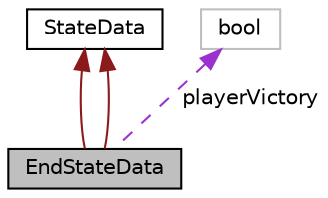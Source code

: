 digraph "EndStateData"
{
  edge [fontname="Helvetica",fontsize="10",labelfontname="Helvetica",labelfontsize="10"];
  node [fontname="Helvetica",fontsize="10",shape=record];
  Node1 [label="EndStateData",height=0.2,width=0.4,color="black", fillcolor="grey75", style="filled", fontcolor="black"];
  Node2 -> Node1 [dir="back",color="firebrick4",fontsize="10",style="solid",fontname="Helvetica"];
  Node2 [label="StateData",height=0.2,width=0.4,color="black", fillcolor="white", style="filled",URL="$classStateData.html",tooltip="Interface de comunicação entre States. "];
  Node2 -> Node1 [dir="back",color="firebrick4",fontsize="10",style="solid",fontname="Helvetica"];
  Node3 -> Node1 [dir="back",color="darkorchid3",fontsize="10",style="dashed",label=" playerVictory" ,fontname="Helvetica"];
  Node3 [label="bool",height=0.2,width=0.4,color="grey75", fillcolor="white", style="filled"];
}
